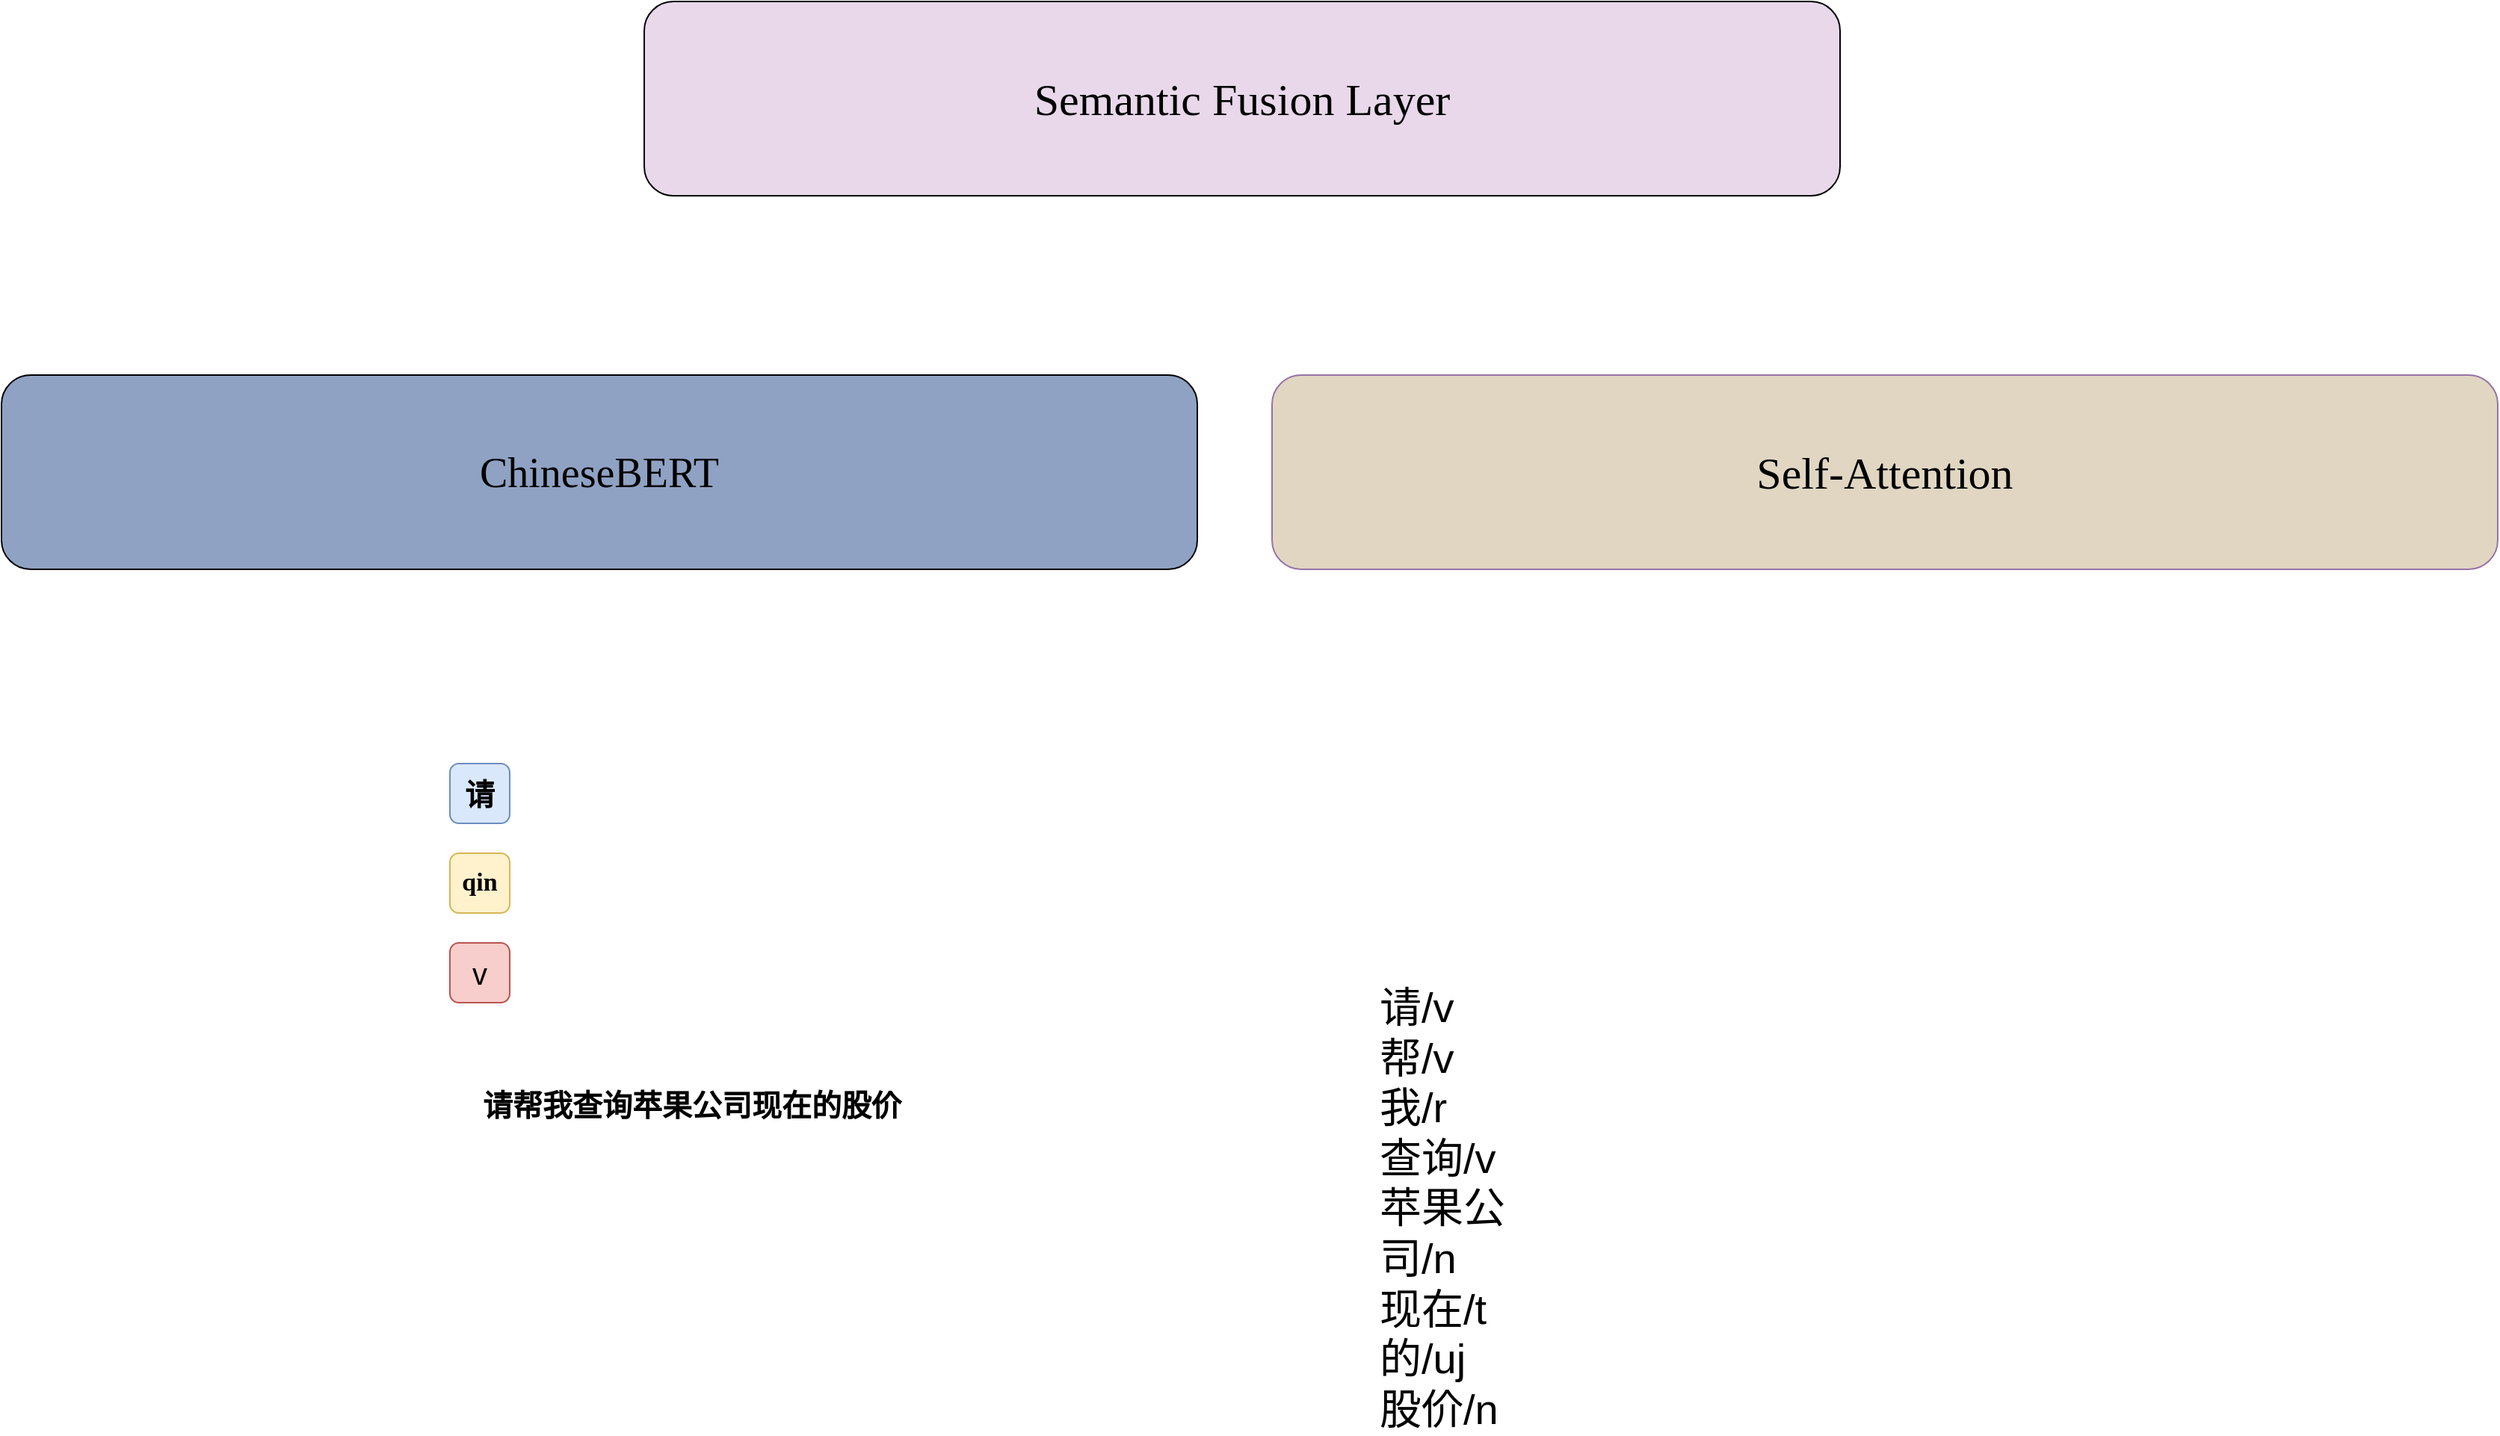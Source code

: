 <mxfile version="24.7.10">
  <diagram name="第 1 页" id="et_9dHBUsUs_2zMKxzBQ">
    <mxGraphModel dx="1509" dy="785" grid="1" gridSize="10" guides="1" tooltips="1" connect="1" arrows="1" fold="1" page="1" pageScale="1" pageWidth="827" pageHeight="1169" math="0" shadow="0">
      <root>
        <mxCell id="0" />
        <mxCell id="1" parent="0" />
        <mxCell id="p3LiCyYIhPTqzkSWPBXI-1" value="&lt;font style=&quot;font-size: 28px;&quot; face=&quot;Times New Roman&quot;&gt;ChineseBERT&lt;/font&gt;" style="rounded=1;whiteSpace=wrap;html=1;fillColor=#8FA2C3;strokeColor=default;gradientColor=none;" parent="1" vertex="1">
          <mxGeometry y="560" width="800" height="130" as="geometry" />
        </mxCell>
        <mxCell id="b2E3thXhPP_fgpnL_Cfy-1" value="请帮我查询苹果公司现在的股价" style="text;whiteSpace=wrap;fontFamily=等线;fontSize=20;fontStyle=1" vertex="1" parent="1">
          <mxGeometry x="320" y="1030" width="290" height="40" as="geometry" />
        </mxCell>
        <mxCell id="b2E3thXhPP_fgpnL_Cfy-3" value="&lt;font style=&quot;font-size: 30px;&quot; face=&quot;Times New Roman&quot;&gt;Self-Attention&lt;/font&gt;" style="rounded=1;whiteSpace=wrap;html=1;fillColor=#E0D6C2;strokeColor=#9673a6;container=0;" vertex="1" parent="1">
          <mxGeometry x="850" y="560" width="820" height="130" as="geometry" />
        </mxCell>
        <mxCell id="b2E3thXhPP_fgpnL_Cfy-7" value="请/v&#xa;帮/v&#xa;我/r&#xa;查询/v&#xa;苹果公司/n&#xa;现在/t&#xa;的/uj&#xa;股价/n" style="text;whiteSpace=wrap;fontSize=28;" vertex="1" parent="1">
          <mxGeometry x="920" y="960" width="90" height="140" as="geometry" />
        </mxCell>
        <mxCell id="b2E3thXhPP_fgpnL_Cfy-8" value="" style="group" vertex="1" connectable="0" parent="1">
          <mxGeometry x="300" y="820" width="40" height="160" as="geometry" />
        </mxCell>
        <mxCell id="b2E3thXhPP_fgpnL_Cfy-4" value="&lt;span style=&quot;font-family: 等线; text-align: left;&quot;&gt;&lt;font style=&quot;font-size: 20px;&quot;&gt;请&lt;/font&gt;&lt;/span&gt;" style="rounded=1;whiteSpace=wrap;html=1;fillColor=#dae8fc;strokeColor=#6c8ebf;fontStyle=1" vertex="1" parent="b2E3thXhPP_fgpnL_Cfy-8">
          <mxGeometry width="40" height="40" as="geometry" />
        </mxCell>
        <mxCell id="b2E3thXhPP_fgpnL_Cfy-5" value="&lt;span style=&quot;font-size: 17px; text-align: left;&quot;&gt;&lt;font face=&quot;Times New Roman&quot;&gt;qin&lt;/font&gt;&lt;/span&gt;" style="rounded=1;whiteSpace=wrap;html=1;fillColor=#fff2cc;strokeColor=#d6b656;fontStyle=1" vertex="1" parent="b2E3thXhPP_fgpnL_Cfy-8">
          <mxGeometry y="60" width="40" height="40" as="geometry" />
        </mxCell>
        <mxCell id="b2E3thXhPP_fgpnL_Cfy-6" value="&lt;span style=&quot;font-weight: 400; text-align: left;&quot;&gt;&lt;font style=&quot;font-size: 20px;&quot;&gt;v&lt;/font&gt;&lt;/span&gt;" style="rounded=1;whiteSpace=wrap;html=1;fillColor=#f8cecc;strokeColor=#b85450;fontStyle=1" vertex="1" parent="b2E3thXhPP_fgpnL_Cfy-8">
          <mxGeometry y="120" width="40" height="40" as="geometry" />
        </mxCell>
        <mxCell id="b2E3thXhPP_fgpnL_Cfy-9" value="&lt;font style=&quot;font-size: 30px;&quot; face=&quot;Times New Roman&quot;&gt;Semantic Fusion Layer&lt;/font&gt;" style="rounded=1;whiteSpace=wrap;html=1;fillColor=#e8d8ea;strokeColor=default;gradientColor=none;" vertex="1" parent="1">
          <mxGeometry x="430" y="310" width="800" height="130" as="geometry" />
        </mxCell>
      </root>
    </mxGraphModel>
  </diagram>
</mxfile>
